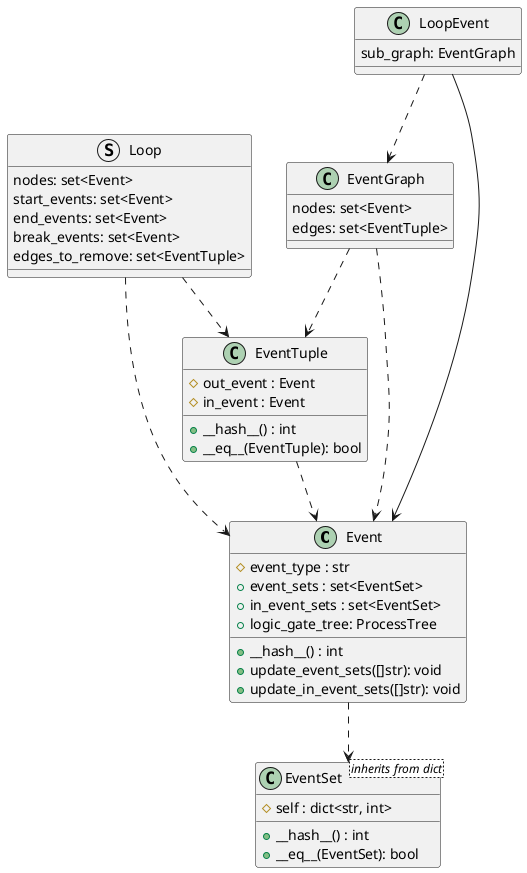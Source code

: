 @startuml

class Event {
    #event_type : str
    +event_sets : set<EventSet>
    +in_event_sets : set<EventSet>
    +logic_gate_tree: ProcessTree
    +__hash__() : int
    +update_event_sets([]str): void
    +update_in_event_sets([]str): void
}

struct Loop {
    nodes: set<Event>
    start_events: set<Event>
    end_events: set<Event>
    break_events: set<Event>
    edges_to_remove: set<EventTuple>
}

class LoopEvent {
    sub_graph: EventGraph
}

class EventTuple {
    #out_event : Event
    #in_event : Event
    +__hash__() : int
    +__eq__(EventTuple): bool
}


class EventSet <inherits from dict> {
    #self : dict<str, int>
    +__hash__() : int
    +__eq__(EventSet): bool
}

class EventGraph {
    nodes: set<Event>
    edges: set<EventTuple>
}


Event ..> EventSet
EventGraph ..> Event
EventGraph ..> EventTuple
EventTuple ..> Event
LoopEvent --> Event
Loop ..> EventTuple
Loop ..> Event
LoopEvent ..> EventGraph

@enduml